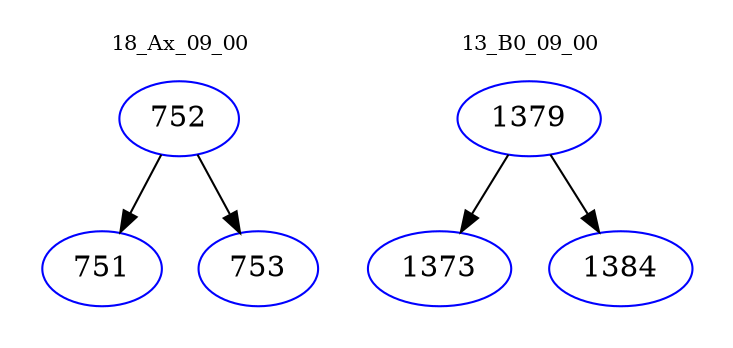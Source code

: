digraph{
subgraph cluster_0 {
color = white
label = "18_Ax_09_00";
fontsize=10;
T0_752 [label="752", color="blue"]
T0_752 -> T0_751 [color="black"]
T0_751 [label="751", color="blue"]
T0_752 -> T0_753 [color="black"]
T0_753 [label="753", color="blue"]
}
subgraph cluster_1 {
color = white
label = "13_B0_09_00";
fontsize=10;
T1_1379 [label="1379", color="blue"]
T1_1379 -> T1_1373 [color="black"]
T1_1373 [label="1373", color="blue"]
T1_1379 -> T1_1384 [color="black"]
T1_1384 [label="1384", color="blue"]
}
}
